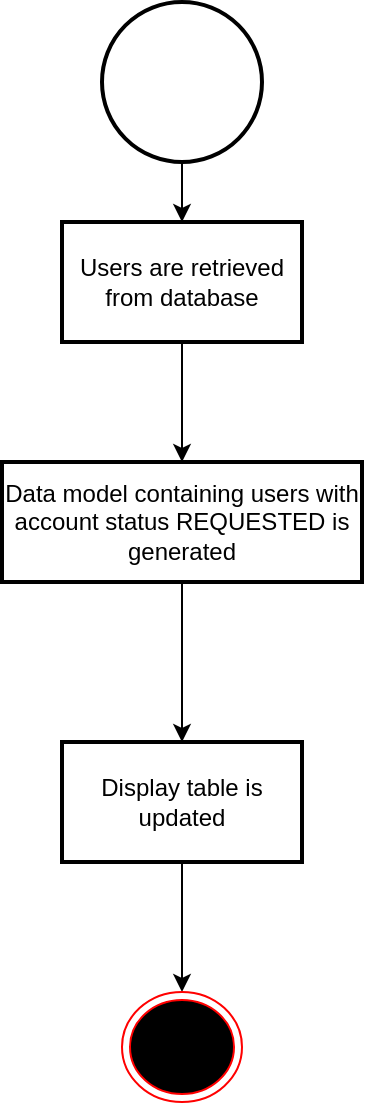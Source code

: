 <mxfile version="21.3.2" type="device">
  <diagram id="zRPmPjsiqtP1nRYKulMS" name="Page-1">
    <mxGraphModel dx="794" dy="1599" grid="1" gridSize="10" guides="1" tooltips="1" connect="1" arrows="1" fold="1" page="1" pageScale="1" pageWidth="827" pageHeight="1169" math="0" shadow="0">
      <root>
        <mxCell id="0" />
        <mxCell id="1" parent="0" />
        <mxCell id="2PlkHpF2AmjyAUEpBTSh-3" value="" style="edgeStyle=orthogonalEdgeStyle;rounded=0;orthogonalLoop=1;jettySize=auto;html=1;" edge="1" parent="1" source="2PlkHpF2AmjyAUEpBTSh-1" target="2PlkHpF2AmjyAUEpBTSh-2">
          <mxGeometry relative="1" as="geometry" />
        </mxCell>
        <mxCell id="2PlkHpF2AmjyAUEpBTSh-1" value="" style="strokeWidth=2;html=1;shape=mxgraph.flowchart.start_2;whiteSpace=wrap;" vertex="1" parent="1">
          <mxGeometry x="330" width="80" height="80" as="geometry" />
        </mxCell>
        <mxCell id="2PlkHpF2AmjyAUEpBTSh-5" value="" style="edgeStyle=orthogonalEdgeStyle;rounded=0;orthogonalLoop=1;jettySize=auto;html=1;" edge="1" parent="1" source="2PlkHpF2AmjyAUEpBTSh-2" target="2PlkHpF2AmjyAUEpBTSh-4">
          <mxGeometry relative="1" as="geometry" />
        </mxCell>
        <mxCell id="2PlkHpF2AmjyAUEpBTSh-2" value="Users are retrieved from database" style="whiteSpace=wrap;html=1;strokeWidth=2;" vertex="1" parent="1">
          <mxGeometry x="310" y="110" width="120" height="60" as="geometry" />
        </mxCell>
        <mxCell id="2PlkHpF2AmjyAUEpBTSh-7" value="" style="edgeStyle=orthogonalEdgeStyle;rounded=0;orthogonalLoop=1;jettySize=auto;html=1;" edge="1" parent="1" source="2PlkHpF2AmjyAUEpBTSh-4" target="2PlkHpF2AmjyAUEpBTSh-6">
          <mxGeometry relative="1" as="geometry" />
        </mxCell>
        <mxCell id="2PlkHpF2AmjyAUEpBTSh-4" value="Data model containing users with account status REQUESTED is generated" style="whiteSpace=wrap;html=1;strokeWidth=2;" vertex="1" parent="1">
          <mxGeometry x="280" y="230" width="180" height="60" as="geometry" />
        </mxCell>
        <mxCell id="2PlkHpF2AmjyAUEpBTSh-8" style="edgeStyle=orthogonalEdgeStyle;rounded=0;orthogonalLoop=1;jettySize=auto;html=1;" edge="1" parent="1" source="2PlkHpF2AmjyAUEpBTSh-6" target="2PlkHpF2AmjyAUEpBTSh-9">
          <mxGeometry relative="1" as="geometry">
            <mxPoint x="370" y="510" as="targetPoint" />
          </mxGeometry>
        </mxCell>
        <mxCell id="2PlkHpF2AmjyAUEpBTSh-6" value="Display table is updated" style="whiteSpace=wrap;html=1;strokeWidth=2;" vertex="1" parent="1">
          <mxGeometry x="310" y="370" width="120" height="60" as="geometry" />
        </mxCell>
        <mxCell id="2PlkHpF2AmjyAUEpBTSh-9" value="" style="ellipse;html=1;shape=endState;fillColor=#000000;strokeColor=#ff0000;" vertex="1" parent="1">
          <mxGeometry x="340" y="495" width="60" height="55" as="geometry" />
        </mxCell>
      </root>
    </mxGraphModel>
  </diagram>
</mxfile>
